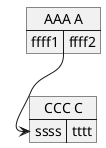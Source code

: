 {
  "sha1": "eojb0g3mv03cq6rnfpmv4sgenrbh73t",
  "insertion": {
    "when": "2024-06-01T09:03:04.847Z",
    "url": "https://forum.plantuml.net/15837/map-do-not-show-members-and-fluffy-arrows",
    "user": "plantuml@gmail.com"
  }
}
@startuml
left to right direction
map "AAA A" as AAAA {
  ffff1 => ffff2
}

map "CCC C" as CCCC {
  ssss => tttt
}

AAAA::ffff1 => CCCC::ssss

@enduml
